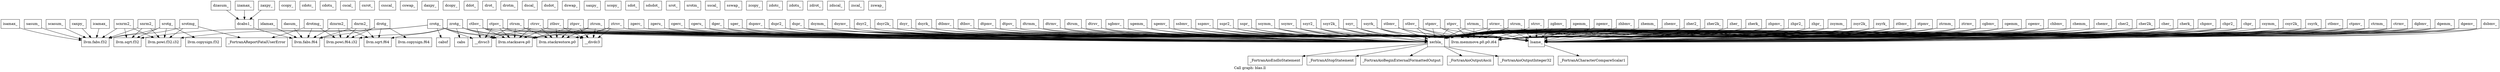digraph "Call graph: blas.ll" {
	label="Call graph: blas.ll";

	Node0x559155ada3f0 [shape=record,label="{caxpy_}"];
	Node0x559155ada3f0 -> Node0x559155e152e0;
	Node0x559156083290 [shape=record,label="{ccopy_}"];
	Node0x55915634c8b0 [shape=record,label="{cdotc_}"];
	Node0x559155f21cd0 [shape=record,label="{cdotu_}"];
	Node0x559156563180 [shape=record,label="{cgbmv_}"];
	Node0x559156563180 -> Node0x559156091ed0;
	Node0x559156563180 -> Node0x559155e82f60;
	Node0x559156563180 -> Node0x5591562c79b0;
	Node0x559156443cf0 [shape=record,label="{cgemm_}"];
	Node0x559156443cf0 -> Node0x559156091ed0;
	Node0x559156443cf0 -> Node0x559155e82f60;
	Node0x559156443cf0 -> Node0x5591562c79b0;
	Node0x559155e20710 [shape=record,label="{cgemv_}"];
	Node0x559155e20710 -> Node0x559156091ed0;
	Node0x559155e20710 -> Node0x559155e82f60;
	Node0x559155e20710 -> Node0x5591562c79b0;
	Node0x559156729320 [shape=record,label="{cgerc_}"];
	Node0x559156729320 -> Node0x5591562c79b0;
	Node0x559156729320 -> Node0x559155e82f60;
	Node0x559155550660 [shape=record,label="{cgeru_}"];
	Node0x559155550660 -> Node0x5591562c79b0;
	Node0x559155550660 -> Node0x559155e82f60;
	Node0x5591555437c0 [shape=record,label="{chbmv_}"];
	Node0x5591555437c0 -> Node0x559156091ed0;
	Node0x5591555437c0 -> Node0x559155e82f60;
	Node0x5591555437c0 -> Node0x5591562c79b0;
	Node0x5591554d55a0 [shape=record,label="{chemm_}"];
	Node0x5591554d55a0 -> Node0x559156091ed0;
	Node0x5591554d55a0 -> Node0x559155e82f60;
	Node0x5591554d55a0 -> Node0x5591562c79b0;
	Node0x55915548c580 [shape=record,label="{chemv_}"];
	Node0x55915548c580 -> Node0x559156091ed0;
	Node0x55915548c580 -> Node0x559155e82f60;
	Node0x55915548c580 -> Node0x5591562c79b0;
	Node0x559155490570 [shape=record,label="{cher2_}"];
	Node0x559155490570 -> Node0x559156091ed0;
	Node0x559155490570 -> Node0x559155e82f60;
	Node0x559155490570 -> Node0x5591562c79b0;
	Node0x55915549f380 [shape=record,label="{cher2k_}"];
	Node0x55915549f380 -> Node0x559156091ed0;
	Node0x55915549f380 -> Node0x559155e82f60;
	Node0x55915549f380 -> Node0x5591562c79b0;
	Node0x5591554a55e0 [shape=record,label="{cher_}"];
	Node0x5591554a55e0 -> Node0x559156091ed0;
	Node0x5591554a55e0 -> Node0x559155e82f60;
	Node0x5591554a55e0 -> Node0x5591562c79b0;
	Node0x5591554a9030 [shape=record,label="{cherk_}"];
	Node0x5591554a9030 -> Node0x559156091ed0;
	Node0x5591554a9030 -> Node0x559155e82f60;
	Node0x5591554a9030 -> Node0x5591562c79b0;
	Node0x5591554aacf0 [shape=record,label="{chpmv_}"];
	Node0x5591554aacf0 -> Node0x559156091ed0;
	Node0x5591554aacf0 -> Node0x559155e82f60;
	Node0x5591554aacf0 -> Node0x5591562c79b0;
	Node0x5591554c69c0 [shape=record,label="{chpr2_}"];
	Node0x5591554c69c0 -> Node0x559156091ed0;
	Node0x5591554c69c0 -> Node0x559155e82f60;
	Node0x5591554c69c0 -> Node0x5591562c79b0;
	Node0x5591554c99c0 [shape=record,label="{chpr_}"];
	Node0x5591554c99c0 -> Node0x559156091ed0;
	Node0x5591554c99c0 -> Node0x559155e82f60;
	Node0x5591554c99c0 -> Node0x5591562c79b0;
	Node0x5591554ca720 [shape=record,label="{crotg_}"];
	Node0x5591554ca720 -> Node0x5591554cd690;
	Node0x5591554ca720 -> Node0x559155511650;
	Node0x5591554ca720 -> Node0x559155513780;
	Node0x5591554ca720 -> Node0x559155514670;
	Node0x5591554ca720 -> Node0x559155540e90;
	Node0x5591554ca720 -> Node0x5591555184e0;
	Node0x55915554a080 [shape=record,label="{cscal_}"];
	Node0x5591555568a0 [shape=record,label="{csrot_}"];
	Node0x559155558800 [shape=record,label="{csscal_}"];
	Node0x55915555e5b0 [shape=record,label="{cswap_}"];
	Node0x55915557c830 [shape=record,label="{csymm_}"];
	Node0x55915557c830 -> Node0x559156091ed0;
	Node0x55915557c830 -> Node0x559155e82f60;
	Node0x55915557c830 -> Node0x5591562c79b0;
	Node0x55915557fac0 [shape=record,label="{csyr2k_}"];
	Node0x55915557fac0 -> Node0x559156091ed0;
	Node0x55915557fac0 -> Node0x559155e82f60;
	Node0x55915557fac0 -> Node0x5591562c79b0;
	Node0x559156733500 [shape=record,label="{csyrk_}"];
	Node0x559156733500 -> Node0x559156091ed0;
	Node0x559156733500 -> Node0x559155e82f60;
	Node0x559156733500 -> Node0x5591562c79b0;
	Node0x5591567336d0 [shape=record,label="{ctbmv_}"];
	Node0x5591567336d0 -> Node0x559156091ed0;
	Node0x5591567336d0 -> Node0x559155e82f60;
	Node0x5591567336d0 -> Node0x5591562c79b0;
	Node0x5591567338a0 [shape=record,label="{ctbsv_}"];
	Node0x5591567338a0 -> Node0x559156091ed0;
	Node0x5591567338a0 -> Node0x559155513780;
	Node0x5591567338a0 -> Node0x5591554cd690;
	Node0x5591567338a0 -> Node0x559155514670;
	Node0x5591567338a0 -> Node0x559155e82f60;
	Node0x5591567338a0 -> Node0x5591562c79b0;
	Node0x559155580940 [shape=record,label="{ctpmv_}"];
	Node0x559155580940 -> Node0x559156091ed0;
	Node0x559155580940 -> Node0x559155e82f60;
	Node0x559155580940 -> Node0x5591562c79b0;
	Node0x559156736950 [shape=record,label="{ctpsv_}"];
	Node0x559156736950 -> Node0x559156091ed0;
	Node0x559156736950 -> Node0x559155513780;
	Node0x559156736950 -> Node0x5591554cd690;
	Node0x559156736950 -> Node0x559155514670;
	Node0x559156736950 -> Node0x559155e82f60;
	Node0x559156736950 -> Node0x5591562c79b0;
	Node0x559155583b80 [shape=record,label="{ctrmm_}"];
	Node0x559155583b80 -> Node0x559156091ed0;
	Node0x559155583b80 -> Node0x559155e82f60;
	Node0x559155583b80 -> Node0x5591562c79b0;
	Node0x559155597ea0 [shape=record,label="{ctrmv_}"];
	Node0x559155597ea0 -> Node0x559156091ed0;
	Node0x559155597ea0 -> Node0x559155e82f60;
	Node0x559155597ea0 -> Node0x5591562c79b0;
	Node0x559156735bd0 [shape=record,label="{ctrsm_}"];
	Node0x559156735bd0 -> Node0x559156091ed0;
	Node0x559156735bd0 -> Node0x559155513780;
	Node0x559156735bd0 -> Node0x5591554cd690;
	Node0x559156735bd0 -> Node0x559155514670;
	Node0x559156735bd0 -> Node0x559155e82f60;
	Node0x559156735bd0 -> Node0x5591562c79b0;
	Node0x5591555ad9c0 [shape=record,label="{ctrsv_}"];
	Node0x5591555ad9c0 -> Node0x559156091ed0;
	Node0x5591555ad9c0 -> Node0x559155513780;
	Node0x5591555ad9c0 -> Node0x5591554cd690;
	Node0x5591555ad9c0 -> Node0x559155514670;
	Node0x5591555ad9c0 -> Node0x559155e82f60;
	Node0x5591555ad9c0 -> Node0x5591562c79b0;
	Node0x5591555b0040 [shape=record,label="{dasum_}"];
	Node0x5591555b0040 -> Node0x5591555ce3e0;
	Node0x5591555e4910 [shape=record,label="{daxpy_}"];
	Node0x5591555e6f90 [shape=record,label="{dcabs1_}"];
	Node0x5591555e6f90 -> Node0x5591555ce3e0;
	Node0x5591555e9db0 [shape=record,label="{dcopy_}"];
	Node0x559155611330 [shape=record,label="{ddot_}"];
	Node0x559155612db0 [shape=record,label="{dgbmv_}"];
	Node0x559155612db0 -> Node0x559156091ed0;
	Node0x559155612db0 -> Node0x559155e82f60;
	Node0x559155612db0 -> Node0x5591562c79b0;
	Node0x559156734630 [shape=record,label="{dgemm_}"];
	Node0x559156734630 -> Node0x559156091ed0;
	Node0x559156734630 -> Node0x559155e82f60;
	Node0x559156734630 -> Node0x5591562c79b0;
	Node0x559156737530 [shape=record,label="{dgemv_}"];
	Node0x559156737530 -> Node0x559156091ed0;
	Node0x559156737530 -> Node0x559155e82f60;
	Node0x559156737530 -> Node0x5591562c79b0;
	Node0x559156737700 [shape=record,label="{dger_}"];
	Node0x559156737700 -> Node0x5591562c79b0;
	Node0x559156737700 -> Node0x559155e82f60;
	Node0x559156737780 [shape=record,label="{dnrm2_}"];
	Node0x559156737780 -> Node0x5591555ce3e0;
	Node0x559156737780 -> Node0x559156737880;
	Node0x559156737780 -> Node0x559156737800;
	Node0x559156737a50 [shape=record,label="{drot_}"];
	Node0x559156737ad0 [shape=record,label="{drotg_}"];
	Node0x559156737ad0 -> Node0x5591555ce3e0;
	Node0x559156737ad0 -> Node0x559156737ca0;
	Node0x559156737ad0 -> Node0x559156737880;
	Node0x559156737ad0 -> Node0x559156737800;
	Node0x559156737d20 [shape=record,label="{drotm_}"];
	Node0x559156737da0 [shape=record,label="{drotmg_}"];
	Node0x559156737da0 -> Node0x5591555ce3e0;
	Node0x559156737da0 -> Node0x559156737800;
	Node0x559156737da0 -> Node0x559156737e20;
	Node0x559156738130 [shape=record,label="{dsbmv_}"];
	Node0x559156738130 -> Node0x559156091ed0;
	Node0x559156738130 -> Node0x559155e82f60;
	Node0x559156738130 -> Node0x5591562c79b0;
	Node0x5591567381b0 [shape=record,label="{dscal_}"];
	Node0x559156738230 [shape=record,label="{dsdot_}"];
	Node0x5591567382b0 [shape=record,label="{dspmv_}"];
	Node0x5591567382b0 -> Node0x559156091ed0;
	Node0x5591567382b0 -> Node0x559155e82f60;
	Node0x5591567382b0 -> Node0x5591562c79b0;
	Node0x559156738480 [shape=record,label="{dspr2_}"];
	Node0x559156738480 -> Node0x559156091ed0;
	Node0x559156738480 -> Node0x559155e82f60;
	Node0x559156738480 -> Node0x5591562c79b0;
	Node0x559156738650 [shape=record,label="{dspr_}"];
	Node0x559156738650 -> Node0x559156091ed0;
	Node0x559156738650 -> Node0x559155e82f60;
	Node0x559156738650 -> Node0x5591562c79b0;
	Node0x559156738820 [shape=record,label="{dswap_}"];
	Node0x5591567388a0 [shape=record,label="{dsymm_}"];
	Node0x5591567388a0 -> Node0x559156091ed0;
	Node0x5591567388a0 -> Node0x559155e82f60;
	Node0x5591567388a0 -> Node0x5591562c79b0;
	Node0x559156738a70 [shape=record,label="{dsymv_}"];
	Node0x559156738a70 -> Node0x559156091ed0;
	Node0x559156738a70 -> Node0x559155e82f60;
	Node0x559156738a70 -> Node0x5591562c79b0;
	Node0x559156738c40 [shape=record,label="{dsyr2_}"];
	Node0x559156738c40 -> Node0x559156091ed0;
	Node0x559156738c40 -> Node0x559155e82f60;
	Node0x559156738c40 -> Node0x5591562c79b0;
	Node0x559156738e10 [shape=record,label="{dsyr2k_}"];
	Node0x559156738e10 -> Node0x559156091ed0;
	Node0x559156738e10 -> Node0x559155e82f60;
	Node0x559156738e10 -> Node0x5591562c79b0;
	Node0x559155611840 [shape=record,label="{dsyr_}"];
	Node0x559155611840 -> Node0x559156091ed0;
	Node0x559155611840 -> Node0x559155e82f60;
	Node0x559155611840 -> Node0x5591562c79b0;
	Node0x5591556171d0 [shape=record,label="{dsyrk_}"];
	Node0x5591556171d0 -> Node0x559156091ed0;
	Node0x5591556171d0 -> Node0x559155e82f60;
	Node0x5591556171d0 -> Node0x5591562c79b0;
	Node0x5591556601b0 [shape=record,label="{dtbmv_}"];
	Node0x5591556601b0 -> Node0x559156091ed0;
	Node0x5591556601b0 -> Node0x559155e82f60;
	Node0x5591556601b0 -> Node0x5591562c79b0;
	Node0x559155661c00 [shape=record,label="{dtbsv_}"];
	Node0x559155661c00 -> Node0x559156091ed0;
	Node0x559155661c00 -> Node0x559155e82f60;
	Node0x559155661c00 -> Node0x5591562c79b0;
	Node0x5591556637e0 [shape=record,label="{dtpmv_}"];
	Node0x5591556637e0 -> Node0x559156091ed0;
	Node0x5591556637e0 -> Node0x559155e82f60;
	Node0x5591556637e0 -> Node0x5591562c79b0;
	Node0x559156739d90 [shape=record,label="{dtpsv_}"];
	Node0x559156739d90 -> Node0x559156091ed0;
	Node0x559156739d90 -> Node0x559155e82f60;
	Node0x559156739d90 -> Node0x5591562c79b0;
	Node0x55915673a0a0 [shape=record,label="{dtrmm_}"];
	Node0x55915673a0a0 -> Node0x559156091ed0;
	Node0x55915673a0a0 -> Node0x559155e82f60;
	Node0x55915673a0a0 -> Node0x5591562c79b0;
	Node0x55915673a3b0 [shape=record,label="{dtrmv_}"];
	Node0x55915673a3b0 -> Node0x559156091ed0;
	Node0x55915673a3b0 -> Node0x559155e82f60;
	Node0x55915673a3b0 -> Node0x5591562c79b0;
	Node0x55915567f5d0 [shape=record,label="{dtrsm_}"];
	Node0x55915567f5d0 -> Node0x559156091ed0;
	Node0x55915567f5d0 -> Node0x559155e82f60;
	Node0x55915567f5d0 -> Node0x5591562c79b0;
	Node0x559155681920 [shape=record,label="{dtrsv_}"];
	Node0x559155681920 -> Node0x559156091ed0;
	Node0x559155681920 -> Node0x559155e82f60;
	Node0x559155681920 -> Node0x5591562c79b0;
	Node0x55915568f820 [shape=record,label="{dzasum_}"];
	Node0x55915568f820 -> Node0x5591555e6f90;
	Node0x559155692a70 [shape=record,label="{dznrm2_}"];
	Node0x559155692a70 -> Node0x5591555ce3e0;
	Node0x559155692a70 -> Node0x559156737800;
	Node0x559155692a70 -> Node0x559156737880;
	Node0x5591556961b0 [shape=record,label="{icamax_}"];
	Node0x5591556961b0 -> Node0x559155e152e0;
	Node0x5591556b2bc0 [shape=record,label="{idamax_}"];
	Node0x5591556b2bc0 -> Node0x5591555ce3e0;
	Node0x5591556b4d10 [shape=record,label="{isamax_}"];
	Node0x5591556b4d10 -> Node0x559155e152e0;
	Node0x5591556d80a0 [shape=record,label="{izamax_}"];
	Node0x5591556d80a0 -> Node0x5591555e6f90;
	Node0x559156091ed0 [shape=record,label="{lsame_}"];
	Node0x559156091ed0 -> Node0x5591556ef040;
	Node0x5591556f1190 [shape=record,label="{sasum_}"];
	Node0x5591556f1190 -> Node0x559155e152e0;
	Node0x559155719d80 [shape=record,label="{saxpy_}"];
	Node0x55915571bb60 [shape=record,label="{scasum_}"];
	Node0x55915571bb60 -> Node0x559155e152e0;
	Node0x55915571d3c0 [shape=record,label="{scnrm2_}"];
	Node0x55915571d3c0 -> Node0x559155e152e0;
	Node0x55915571d3c0 -> Node0x5591555184e0;
	Node0x55915571d3c0 -> Node0x559155540e90;
	Node0x559155735fe0 [shape=record,label="{scopy_}"];
	Node0x559155736540 [shape=record,label="{sdot_}"];
	Node0x559155736ed0 [shape=record,label="{sdsdot_}"];
	Node0x559155737110 [shape=record,label="{sgbmv_}"];
	Node0x559155737110 -> Node0x559156091ed0;
	Node0x559155737110 -> Node0x559155e82f60;
	Node0x559155737110 -> Node0x5591562c79b0;
	Node0x559155737490 [shape=record,label="{sgemm_}"];
	Node0x559155737490 -> Node0x559156091ed0;
	Node0x559155737490 -> Node0x559155e82f60;
	Node0x559155737490 -> Node0x5591562c79b0;
	Node0x559155737d80 [shape=record,label="{sgemv_}"];
	Node0x559155737d80 -> Node0x559156091ed0;
	Node0x559155737d80 -> Node0x559155e82f60;
	Node0x559155737d80 -> Node0x5591562c79b0;
	Node0x5591557380e0 [shape=record,label="{sger_}"];
	Node0x5591557380e0 -> Node0x5591562c79b0;
	Node0x5591557380e0 -> Node0x559155e82f60;
	Node0x559155738650 [shape=record,label="{snrm2_}"];
	Node0x559155738650 -> Node0x559155e152e0;
	Node0x559155738650 -> Node0x559155540e90;
	Node0x559155738650 -> Node0x5591555184e0;
	Node0x559155739540 [shape=record,label="{srot_}"];
	Node0x5591557398a0 [shape=record,label="{srotg_}"];
	Node0x5591557398a0 -> Node0x559155e152e0;
	Node0x5591557398a0 -> Node0x5591557468f0;
	Node0x5591557398a0 -> Node0x559155540e90;
	Node0x5591557398a0 -> Node0x5591555184e0;
	Node0x559155746c60 [shape=record,label="{srotm_}"];
	Node0x559155747170 [shape=record,label="{srotmg_}"];
	Node0x559155747170 -> Node0x559155e152e0;
	Node0x559155747170 -> Node0x5591555184e0;
	Node0x559155747170 -> Node0x559156737e20;
	Node0x559155747750 [shape=record,label="{ssbmv_}"];
	Node0x559155747750 -> Node0x559156091ed0;
	Node0x559155747750 -> Node0x559155e82f60;
	Node0x559155747750 -> Node0x5591562c79b0;
	Node0x559155747ab0 [shape=record,label="{sscal_}"];
	Node0x559155747f30 [shape=record,label="{sspmv_}"];
	Node0x559155747f30 -> Node0x559156091ed0;
	Node0x559155747f30 -> Node0x559155e82f60;
	Node0x559155747f30 -> Node0x5591562c79b0;
	Node0x559155748710 [shape=record,label="{sspr2_}"];
	Node0x559155748710 -> Node0x559156091ed0;
	Node0x559155748710 -> Node0x559155e82f60;
	Node0x559155748710 -> Node0x5591562c79b0;
	Node0x5591557499c0 [shape=record,label="{sspr_}"];
	Node0x5591557499c0 -> Node0x559156091ed0;
	Node0x5591557499c0 -> Node0x559155e82f60;
	Node0x5591557499c0 -> Node0x5591562c79b0;
	Node0x55915575a890 [shape=record,label="{sswap_}"];
	Node0x559155763440 [shape=record,label="{ssymm_}"];
	Node0x559155763440 -> Node0x559156091ed0;
	Node0x559155763440 -> Node0x559155e82f60;
	Node0x559155763440 -> Node0x5591562c79b0;
	Node0x55915673b070 [shape=record,label="{ssymv_}"];
	Node0x55915673b070 -> Node0x559156091ed0;
	Node0x55915673b070 -> Node0x559155e82f60;
	Node0x55915673b070 -> Node0x5591562c79b0;
	Node0x55915673b240 [shape=record,label="{ssyr2_}"];
	Node0x55915673b240 -> Node0x559156091ed0;
	Node0x55915673b240 -> Node0x559155e82f60;
	Node0x55915673b240 -> Node0x5591562c79b0;
	Node0x55915673b410 [shape=record,label="{ssyr2k_}"];
	Node0x55915673b410 -> Node0x559156091ed0;
	Node0x55915673b410 -> Node0x559155e82f60;
	Node0x55915673b410 -> Node0x5591562c79b0;
	Node0x55915673b870 [shape=record,label="{ssyr_}"];
	Node0x55915673b870 -> Node0x559156091ed0;
	Node0x55915673b870 -> Node0x559155e82f60;
	Node0x55915673b870 -> Node0x5591562c79b0;
	Node0x55915673b8f0 [shape=record,label="{ssyrk_}"];
	Node0x55915673b8f0 -> Node0x559156091ed0;
	Node0x55915673b8f0 -> Node0x559155e82f60;
	Node0x55915673b8f0 -> Node0x5591562c79b0;
	Node0x55915673bd50 [shape=record,label="{stbmv_}"];
	Node0x55915673bd50 -> Node0x559156091ed0;
	Node0x55915673bd50 -> Node0x559155e82f60;
	Node0x55915673bd50 -> Node0x5591562c79b0;
	Node0x55915673c060 [shape=record,label="{stbsv_}"];
	Node0x55915673c060 -> Node0x559156091ed0;
	Node0x55915673c060 -> Node0x559155e82f60;
	Node0x55915673c060 -> Node0x5591562c79b0;
	Node0x55915673c370 [shape=record,label="{stpmv_}"];
	Node0x55915673c370 -> Node0x559156091ed0;
	Node0x55915673c370 -> Node0x559155e82f60;
	Node0x55915673c370 -> Node0x5591562c79b0;
	Node0x55915673c680 [shape=record,label="{stpsv_}"];
	Node0x55915673c680 -> Node0x559156091ed0;
	Node0x55915673c680 -> Node0x559155e82f60;
	Node0x55915673c680 -> Node0x5591562c79b0;
	Node0x55915673c990 [shape=record,label="{strmm_}"];
	Node0x55915673c990 -> Node0x559156091ed0;
	Node0x55915673c990 -> Node0x559155e82f60;
	Node0x55915673c990 -> Node0x5591562c79b0;
	Node0x55915673cca0 [shape=record,label="{strmv_}"];
	Node0x55915673cca0 -> Node0x559156091ed0;
	Node0x55915673cca0 -> Node0x559155e82f60;
	Node0x55915673cca0 -> Node0x5591562c79b0;
	Node0x55915673cfb0 [shape=record,label="{strsm_}"];
	Node0x55915673cfb0 -> Node0x559156091ed0;
	Node0x55915673cfb0 -> Node0x559155e82f60;
	Node0x55915673cfb0 -> Node0x5591562c79b0;
	Node0x55915673d2c0 [shape=record,label="{strsv_}"];
	Node0x55915673d2c0 -> Node0x559156091ed0;
	Node0x55915673d2c0 -> Node0x559155e82f60;
	Node0x55915673d2c0 -> Node0x5591562c79b0;
	Node0x559155e82f60 [shape=record,label="{xerbla_}"];
	Node0x559155e82f60 -> Node0x55915673d5d0;
	Node0x559155e82f60 -> Node0x55915673d650;
	Node0x559155e82f60 -> Node0x55915673d6d0;
	Node0x559155e82f60 -> Node0x55915673d750;
	Node0x559155e82f60 -> Node0x55915673d7d0;
	Node0x55915673d850 [shape=record,label="{zaxpy_}"];
	Node0x55915673d850 -> Node0x5591555e6f90;
	Node0x55915673d8d0 [shape=record,label="{zcopy_}"];
	Node0x55915673d950 [shape=record,label="{zdotc_}"];
	Node0x55915673d9d0 [shape=record,label="{zdotu_}"];
	Node0x55915673da50 [shape=record,label="{zdrot_}"];
	Node0x55915673dad0 [shape=record,label="{zdscal_}"];
	Node0x55915673db50 [shape=record,label="{zgbmv_}"];
	Node0x55915673db50 -> Node0x559156091ed0;
	Node0x55915673db50 -> Node0x559155e82f60;
	Node0x55915673db50 -> Node0x5591562c79b0;
	Node0x55915673dd50 [shape=record,label="{zgemm_}"];
	Node0x55915673dd50 -> Node0x559156091ed0;
	Node0x55915673dd50 -> Node0x559155e82f60;
	Node0x55915673dd50 -> Node0x5591562c79b0;
	Node0x55915673df20 [shape=record,label="{zgemv_}"];
	Node0x55915673df20 -> Node0x559156091ed0;
	Node0x55915673df20 -> Node0x559155e82f60;
	Node0x55915673df20 -> Node0x5591562c79b0;
	Node0x55915673e0f0 [shape=record,label="{zgerc_}"];
	Node0x55915673e0f0 -> Node0x5591562c79b0;
	Node0x55915673e0f0 -> Node0x559155e82f60;
	Node0x55915673e170 [shape=record,label="{zgeru_}"];
	Node0x55915673e170 -> Node0x5591562c79b0;
	Node0x55915673e170 -> Node0x559155e82f60;
	Node0x55915673e1f0 [shape=record,label="{zhbmv_}"];
	Node0x55915673e1f0 -> Node0x559156091ed0;
	Node0x55915673e1f0 -> Node0x559155e82f60;
	Node0x55915673e1f0 -> Node0x5591562c79b0;
	Node0x55915673e3c0 [shape=record,label="{zhemm_}"];
	Node0x55915673e3c0 -> Node0x559156091ed0;
	Node0x55915673e3c0 -> Node0x559155e82f60;
	Node0x55915673e3c0 -> Node0x5591562c79b0;
	Node0x55915673e590 [shape=record,label="{zhemv_}"];
	Node0x55915673e590 -> Node0x559156091ed0;
	Node0x55915673e590 -> Node0x559155e82f60;
	Node0x55915673e590 -> Node0x5591562c79b0;
	Node0x55915673e760 [shape=record,label="{zher2_}"];
	Node0x55915673e760 -> Node0x559156091ed0;
	Node0x55915673e760 -> Node0x559155e82f60;
	Node0x55915673e760 -> Node0x5591562c79b0;
	Node0x55915673e930 [shape=record,label="{zher2k_}"];
	Node0x55915673e930 -> Node0x559156091ed0;
	Node0x55915673e930 -> Node0x559155e82f60;
	Node0x55915673e930 -> Node0x5591562c79b0;
	Node0x55915673eb00 [shape=record,label="{zher_}"];
	Node0x55915673eb00 -> Node0x559156091ed0;
	Node0x55915673eb00 -> Node0x559155e82f60;
	Node0x55915673eb00 -> Node0x5591562c79b0;
	Node0x55915673ecd0 [shape=record,label="{zherk_}"];
	Node0x55915673ecd0 -> Node0x559156091ed0;
	Node0x55915673ecd0 -> Node0x559155e82f60;
	Node0x55915673ecd0 -> Node0x5591562c79b0;
	Node0x559155764100 [shape=record,label="{zhpmv_}"];
	Node0x559155764100 -> Node0x559156091ed0;
	Node0x559155764100 -> Node0x559155e82f60;
	Node0x559155764100 -> Node0x5591562c79b0;
	Node0x55915673fc10 [shape=record,label="{zhpr2_}"];
	Node0x55915673fc10 -> Node0x559156091ed0;
	Node0x55915673fc10 -> Node0x559155e82f60;
	Node0x55915673fc10 -> Node0x5591562c79b0;
	Node0x55915673fde0 [shape=record,label="{zhpr_}"];
	Node0x55915673fde0 -> Node0x559156091ed0;
	Node0x55915673fde0 -> Node0x559155e82f60;
	Node0x55915673fde0 -> Node0x5591562c79b0;
	Node0x55915673ffb0 [shape=record,label="{zrotg_}"];
	Node0x55915673ffb0 -> Node0x559156740030;
	Node0x55915673ffb0 -> Node0x559155513780;
	Node0x55915673ffb0 -> Node0x5591554cd690;
	Node0x55915673ffb0 -> Node0x5591567400b0;
	Node0x55915673ffb0 -> Node0x559156737880;
	Node0x55915673ffb0 -> Node0x559156737800;
	Node0x559155764f80 [shape=record,label="{zscal_}"];
	Node0x559155768190 [shape=record,label="{zswap_}"];
	Node0x55915576ed40 [shape=record,label="{zsymm_}"];
	Node0x55915576ed40 -> Node0x559156091ed0;
	Node0x55915576ed40 -> Node0x559155e82f60;
	Node0x55915576ed40 -> Node0x5591562c79b0;
	Node0x559155784950 [shape=record,label="{zsyr2k_}"];
	Node0x559155784950 -> Node0x559156091ed0;
	Node0x559155784950 -> Node0x559155e82f60;
	Node0x559155784950 -> Node0x5591562c79b0;
	Node0x559156740b70 [shape=record,label="{zsyrk_}"];
	Node0x559156740b70 -> Node0x559156091ed0;
	Node0x559156740b70 -> Node0x559155e82f60;
	Node0x559156740b70 -> Node0x5591562c79b0;
	Node0x559156740d40 [shape=record,label="{ztbmv_}"];
	Node0x559156740d40 -> Node0x559156091ed0;
	Node0x559156740d40 -> Node0x559155e82f60;
	Node0x559156740d40 -> Node0x5591562c79b0;
	Node0x5591557863d0 [shape=record,label="{ztbsv_}"];
	Node0x5591557863d0 -> Node0x559156091ed0;
	Node0x5591557863d0 -> Node0x559155513780;
	Node0x5591557863d0 -> Node0x5591554cd690;
	Node0x5591557863d0 -> Node0x5591567400b0;
	Node0x5591557863d0 -> Node0x559155e82f60;
	Node0x5591557863d0 -> Node0x5591562c79b0;
	Node0x559155784e60 [shape=record,label="{ztpmv_}"];
	Node0x559155784e60 -> Node0x559156091ed0;
	Node0x559155784e60 -> Node0x559155e82f60;
	Node0x559155784e60 -> Node0x5591562c79b0;
	Node0x55915578a7f0 [shape=record,label="{ztpsv_}"];
	Node0x55915578a7f0 -> Node0x559156091ed0;
	Node0x55915578a7f0 -> Node0x559155513780;
	Node0x55915578a7f0 -> Node0x5591554cd690;
	Node0x55915578a7f0 -> Node0x5591567400b0;
	Node0x55915578a7f0 -> Node0x559155e82f60;
	Node0x55915578a7f0 -> Node0x5591562c79b0;
	Node0x5591557ba5b0 [shape=record,label="{ztrmm_}"];
	Node0x5591557ba5b0 -> Node0x559156091ed0;
	Node0x5591557ba5b0 -> Node0x559155e82f60;
	Node0x5591557ba5b0 -> Node0x5591562c79b0;
	Node0x5591557bc810 [shape=record,label="{ztrmv_}"];
	Node0x5591557bc810 -> Node0x559156091ed0;
	Node0x5591557bc810 -> Node0x559155e82f60;
	Node0x5591557bc810 -> Node0x5591562c79b0;
	Node0x55915674ecf0 [shape=record,label="{ztrsm_}"];
	Node0x55915674ecf0 -> Node0x559156091ed0;
	Node0x55915674ecf0 -> Node0x559155513780;
	Node0x55915674ecf0 -> Node0x5591554cd690;
	Node0x55915674ecf0 -> Node0x5591567400b0;
	Node0x55915674ecf0 -> Node0x559155e82f60;
	Node0x55915674ecf0 -> Node0x5591562c79b0;
	Node0x5591557bddc0 [shape=record,label="{ztrsv_}"];
	Node0x5591557bddc0 -> Node0x559156091ed0;
	Node0x5591557bddc0 -> Node0x559155513780;
	Node0x5591557bddc0 -> Node0x5591554cd690;
	Node0x5591557bddc0 -> Node0x5591567400b0;
	Node0x5591557bddc0 -> Node0x559155e82f60;
	Node0x5591557bddc0 -> Node0x5591562c79b0;
	Node0x559155511650 [shape=record,label="{cabsf}"];
	Node0x559155514670 [shape=record,label="{__divsc3}"];
	Node0x559156737e20 [shape=record,label="{_FortranAReportFatalUserError}"];
	Node0x5591556ef040 [shape=record,label="{_FortranACharacterCompareScalar1}"];
	Node0x55915673d5d0 [shape=record,label="{_FortranAioBeginExternalFormattedOutput}"];
	Node0x55915673d650 [shape=record,label="{_FortranAioOutputAscii}"];
	Node0x55915673d6d0 [shape=record,label="{_FortranAioOutputInteger32}"];
	Node0x55915673d750 [shape=record,label="{_FortranAioEndIoStatement}"];
	Node0x55915673d7d0 [shape=record,label="{_FortranAStopStatement}"];
	Node0x559156740030 [shape=record,label="{cabs}"];
	Node0x5591567400b0 [shape=record,label="{__divdc3}"];
	Node0x5591562c79b0 [shape=record,label="{llvm.memmove.p0.p0.i64}"];
	Node0x5591554cd690 [shape=record,label="{llvm.stacksave.p0}"];
	Node0x559155513780 [shape=record,label="{llvm.stackrestore.p0}"];
	Node0x559155e152e0 [shape=record,label="{llvm.fabs.f32}"];
	Node0x5591555184e0 [shape=record,label="{llvm.powi.f32.i32}"];
	Node0x559155540e90 [shape=record,label="{llvm.sqrt.f32}"];
	Node0x5591555ce3e0 [shape=record,label="{llvm.fabs.f64}"];
	Node0x559156737880 [shape=record,label="{llvm.sqrt.f64}"];
	Node0x559156737800 [shape=record,label="{llvm.powi.f64.i32}"];
	Node0x559156737ca0 [shape=record,label="{llvm.copysign.f64}"];
	Node0x5591557468f0 [shape=record,label="{llvm.copysign.f32}"];
}
